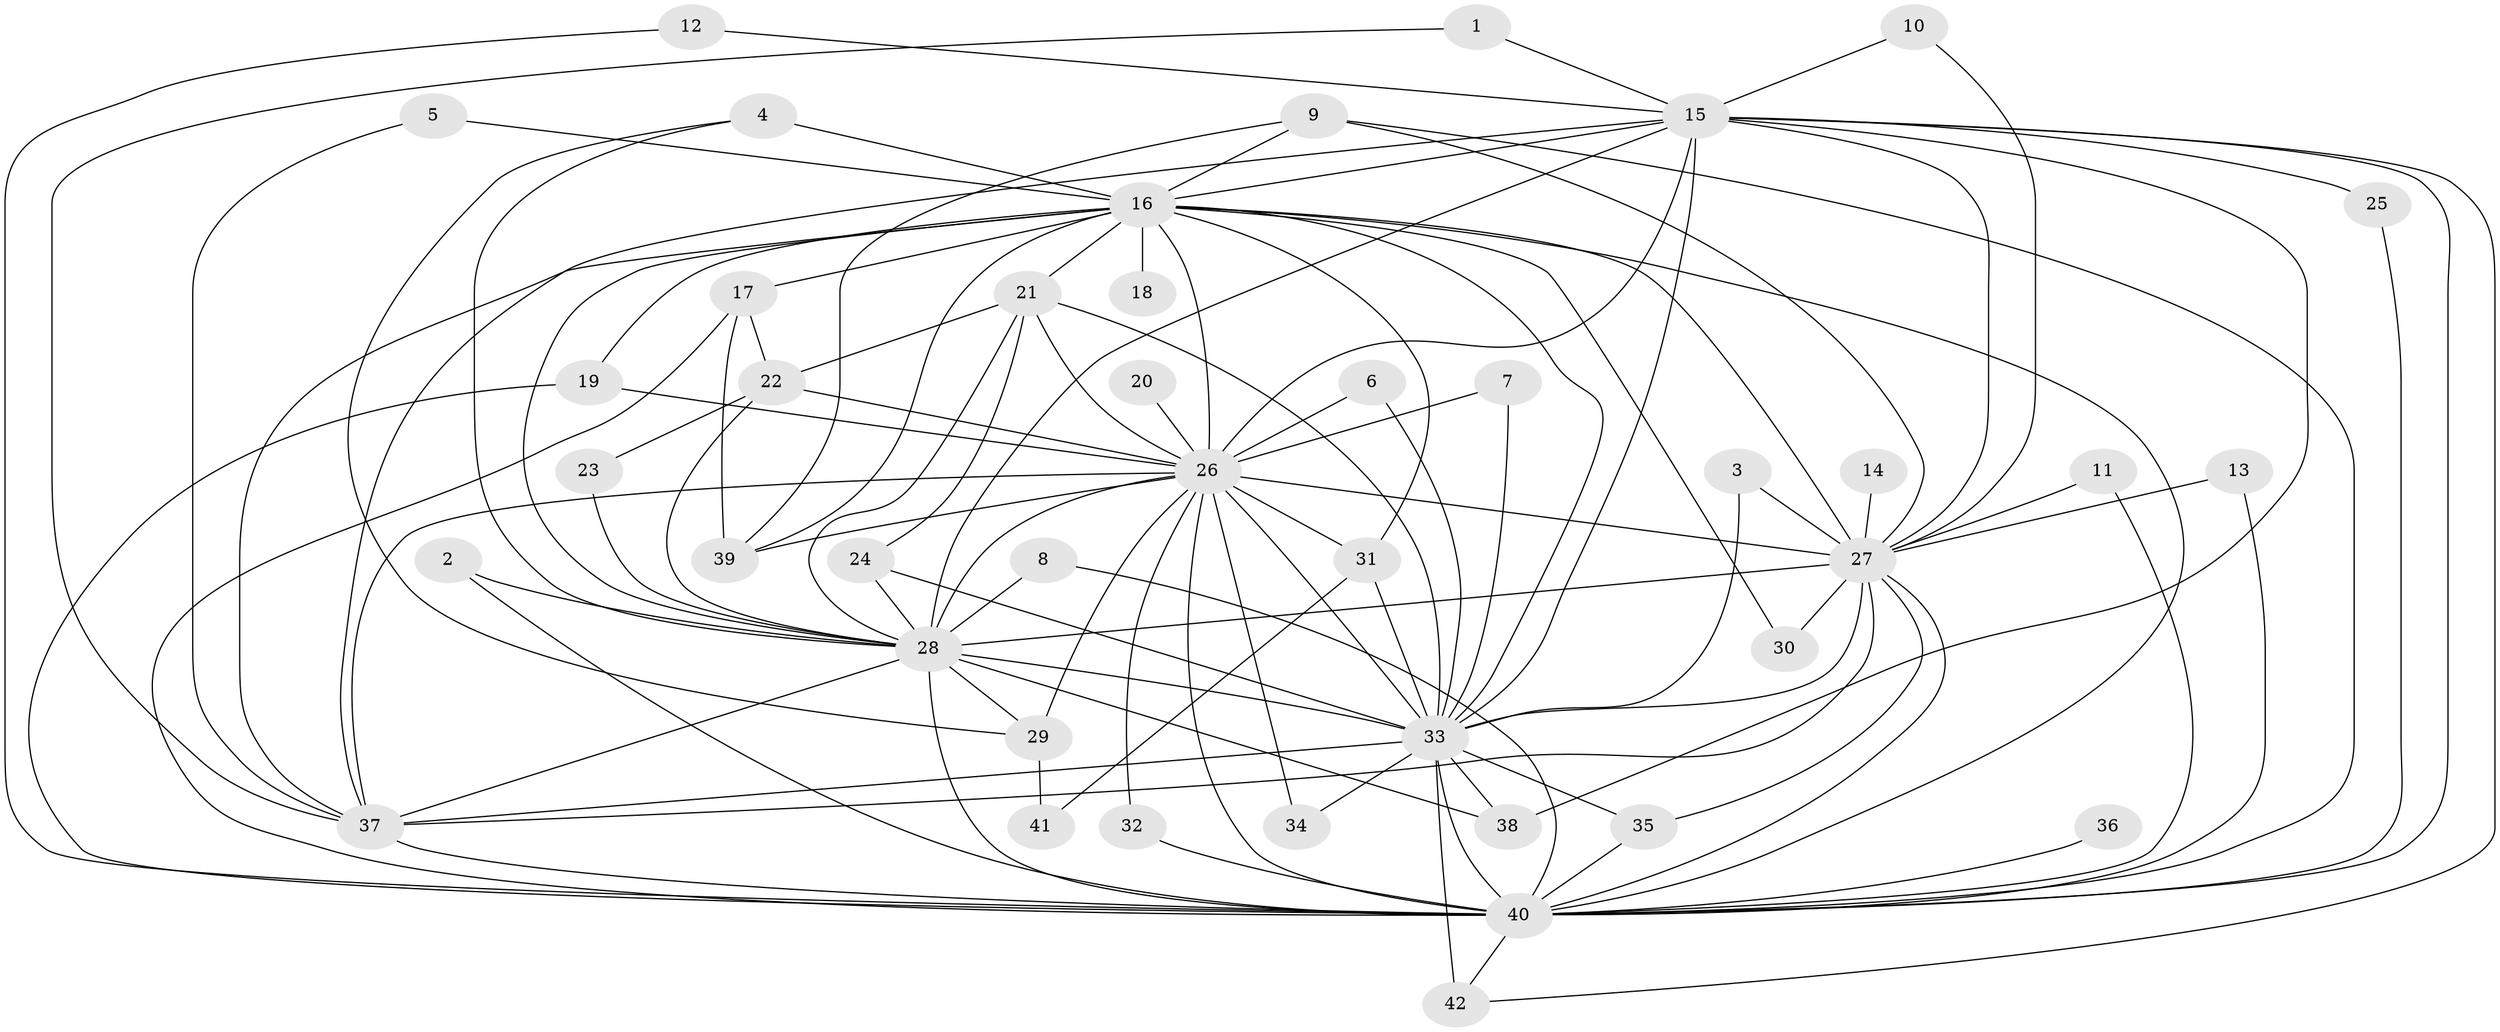 // original degree distribution, {22: 0.023809523809523808, 13: 0.023809523809523808, 23: 0.023809523809523808, 17: 0.011904761904761904, 16: 0.023809523809523808, 24: 0.011904761904761904, 2: 0.5714285714285714, 4: 0.09523809523809523, 6: 0.05952380952380952, 3: 0.15476190476190477}
// Generated by graph-tools (version 1.1) at 2025/49/03/09/25 03:49:28]
// undirected, 42 vertices, 106 edges
graph export_dot {
graph [start="1"]
  node [color=gray90,style=filled];
  1;
  2;
  3;
  4;
  5;
  6;
  7;
  8;
  9;
  10;
  11;
  12;
  13;
  14;
  15;
  16;
  17;
  18;
  19;
  20;
  21;
  22;
  23;
  24;
  25;
  26;
  27;
  28;
  29;
  30;
  31;
  32;
  33;
  34;
  35;
  36;
  37;
  38;
  39;
  40;
  41;
  42;
  1 -- 15 [weight=1.0];
  1 -- 37 [weight=1.0];
  2 -- 28 [weight=1.0];
  2 -- 40 [weight=1.0];
  3 -- 27 [weight=1.0];
  3 -- 33 [weight=1.0];
  4 -- 16 [weight=2.0];
  4 -- 28 [weight=1.0];
  4 -- 29 [weight=1.0];
  5 -- 16 [weight=1.0];
  5 -- 37 [weight=1.0];
  6 -- 26 [weight=1.0];
  6 -- 33 [weight=1.0];
  7 -- 26 [weight=1.0];
  7 -- 33 [weight=1.0];
  8 -- 28 [weight=1.0];
  8 -- 40 [weight=1.0];
  9 -- 16 [weight=1.0];
  9 -- 27 [weight=1.0];
  9 -- 39 [weight=1.0];
  9 -- 40 [weight=1.0];
  10 -- 15 [weight=1.0];
  10 -- 27 [weight=1.0];
  11 -- 27 [weight=1.0];
  11 -- 40 [weight=1.0];
  12 -- 15 [weight=1.0];
  12 -- 40 [weight=1.0];
  13 -- 27 [weight=1.0];
  13 -- 40 [weight=1.0];
  14 -- 27 [weight=1.0];
  15 -- 16 [weight=3.0];
  15 -- 25 [weight=1.0];
  15 -- 26 [weight=1.0];
  15 -- 27 [weight=1.0];
  15 -- 28 [weight=2.0];
  15 -- 33 [weight=1.0];
  15 -- 37 [weight=1.0];
  15 -- 38 [weight=1.0];
  15 -- 40 [weight=1.0];
  15 -- 42 [weight=1.0];
  16 -- 17 [weight=2.0];
  16 -- 18 [weight=2.0];
  16 -- 19 [weight=1.0];
  16 -- 21 [weight=2.0];
  16 -- 26 [weight=3.0];
  16 -- 27 [weight=2.0];
  16 -- 28 [weight=4.0];
  16 -- 30 [weight=2.0];
  16 -- 31 [weight=1.0];
  16 -- 33 [weight=3.0];
  16 -- 37 [weight=3.0];
  16 -- 39 [weight=1.0];
  16 -- 40 [weight=2.0];
  17 -- 22 [weight=1.0];
  17 -- 39 [weight=1.0];
  17 -- 40 [weight=2.0];
  19 -- 26 [weight=1.0];
  19 -- 40 [weight=1.0];
  20 -- 26 [weight=2.0];
  21 -- 22 [weight=1.0];
  21 -- 24 [weight=1.0];
  21 -- 26 [weight=1.0];
  21 -- 28 [weight=1.0];
  21 -- 33 [weight=1.0];
  22 -- 23 [weight=1.0];
  22 -- 26 [weight=1.0];
  22 -- 28 [weight=1.0];
  23 -- 28 [weight=1.0];
  24 -- 28 [weight=1.0];
  24 -- 33 [weight=1.0];
  25 -- 40 [weight=1.0];
  26 -- 27 [weight=3.0];
  26 -- 28 [weight=2.0];
  26 -- 29 [weight=3.0];
  26 -- 31 [weight=2.0];
  26 -- 32 [weight=1.0];
  26 -- 33 [weight=2.0];
  26 -- 34 [weight=1.0];
  26 -- 37 [weight=1.0];
  26 -- 39 [weight=1.0];
  26 -- 40 [weight=1.0];
  27 -- 28 [weight=2.0];
  27 -- 30 [weight=1.0];
  27 -- 33 [weight=1.0];
  27 -- 35 [weight=1.0];
  27 -- 37 [weight=1.0];
  27 -- 40 [weight=2.0];
  28 -- 29 [weight=1.0];
  28 -- 33 [weight=2.0];
  28 -- 37 [weight=2.0];
  28 -- 38 [weight=2.0];
  28 -- 40 [weight=2.0];
  29 -- 41 [weight=1.0];
  31 -- 33 [weight=1.0];
  31 -- 41 [weight=1.0];
  32 -- 40 [weight=2.0];
  33 -- 34 [weight=1.0];
  33 -- 35 [weight=1.0];
  33 -- 37 [weight=2.0];
  33 -- 38 [weight=1.0];
  33 -- 40 [weight=1.0];
  33 -- 42 [weight=2.0];
  35 -- 40 [weight=1.0];
  36 -- 40 [weight=2.0];
  37 -- 40 [weight=1.0];
  40 -- 42 [weight=1.0];
}
